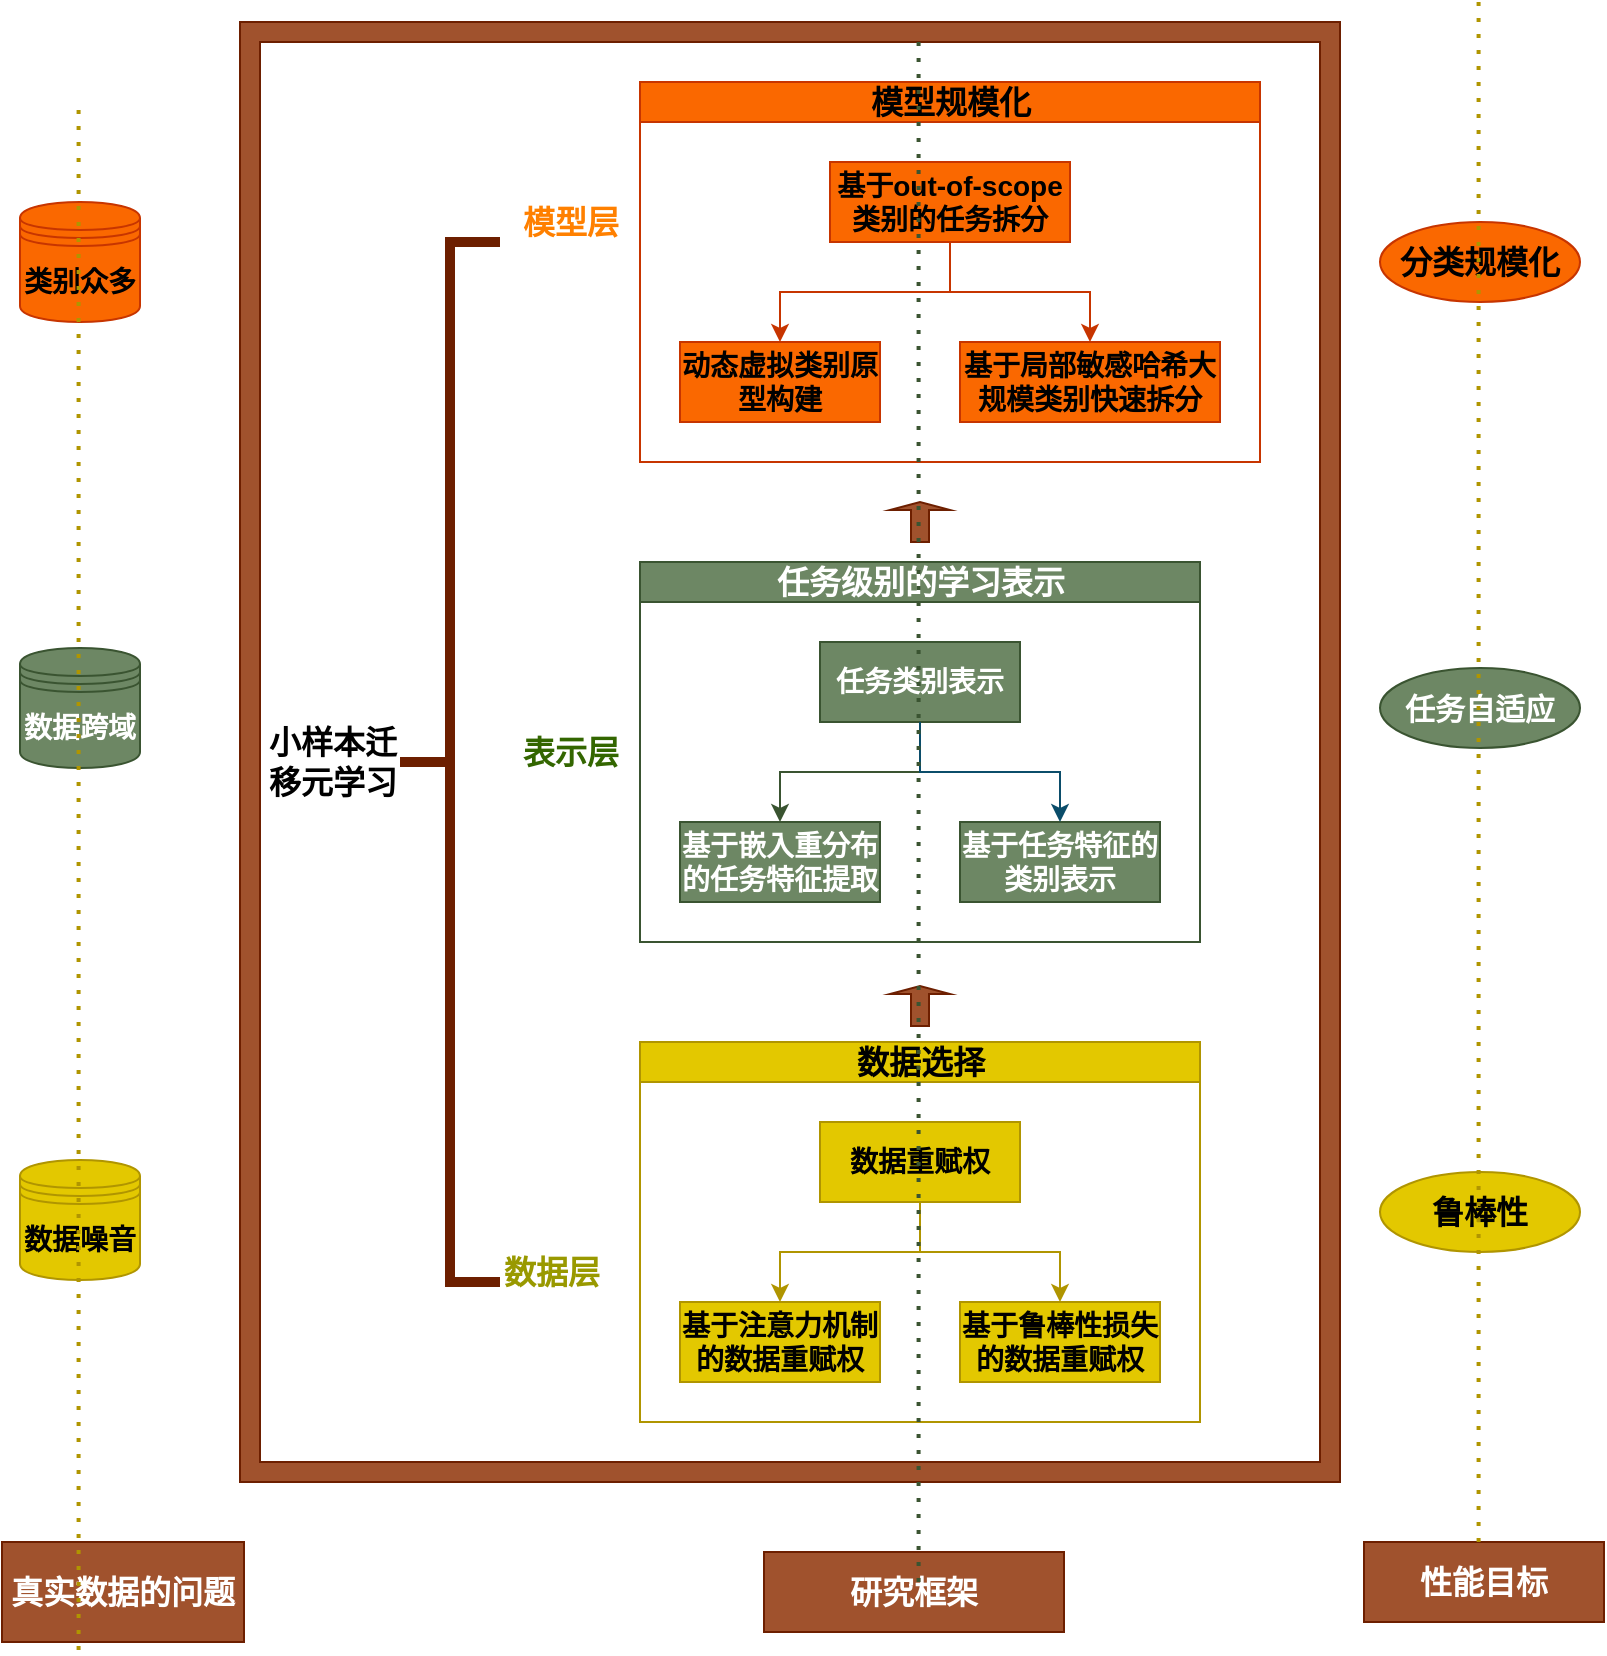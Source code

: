 <mxfile version="14.4.3" type="github">
  <diagram id="4RjPIjwG-TT_1gQvUgw8" name="Page-1">
    <mxGraphModel dx="1117" dy="590" grid="1" gridSize="10" guides="1" tooltips="1" connect="1" arrows="1" fold="1" page="1" pageScale="1" pageWidth="827" pageHeight="1169" math="0" shadow="0">
      <root>
        <mxCell id="0" />
        <mxCell id="1" parent="0" />
        <mxCell id="silThLo5Kyy1Nj9krNFx-1" value="&lt;font style=&quot;font-size: 14px&quot;&gt;&lt;b&gt;数据噪音&lt;/b&gt;&lt;/font&gt;" style="shape=datastore;whiteSpace=wrap;html=1;fillColor=#e3c800;strokeColor=#B09500;" vertex="1" parent="1">
          <mxGeometry x="9" y="689" width="60" height="60" as="geometry" />
        </mxCell>
        <mxCell id="silThLo5Kyy1Nj9krNFx-4" value="&lt;font style=&quot;font-size: 16px&quot;&gt;&lt;b&gt;性能目标&lt;/b&gt;&lt;/font&gt;" style="text;html=1;strokeColor=#6D1F00;fillColor=#a0522d;align=center;verticalAlign=middle;whiteSpace=wrap;rounded=0;fontColor=#ffffff;" vertex="1" parent="1">
          <mxGeometry x="681" y="880" width="120" height="40" as="geometry" />
        </mxCell>
        <mxCell id="silThLo5Kyy1Nj9krNFx-6" value="&lt;font style=&quot;font-size: 14px&quot;&gt;&lt;b&gt;数据跨域&lt;/b&gt;&lt;/font&gt;" style="shape=datastore;whiteSpace=wrap;html=1;fillColor=#6d8764;strokeColor=#3A5431;fontColor=#ffffff;" vertex="1" parent="1">
          <mxGeometry x="9" y="433" width="60" height="60" as="geometry" />
        </mxCell>
        <mxCell id="silThLo5Kyy1Nj9krNFx-7" value="&lt;font style=&quot;font-size: 14px&quot;&gt;&lt;b&gt;类别众多&lt;/b&gt;&lt;/font&gt;" style="shape=datastore;whiteSpace=wrap;html=1;fillColor=#fa6800;strokeColor=#C73500;" vertex="1" parent="1">
          <mxGeometry x="9" y="210" width="60" height="60" as="geometry" />
        </mxCell>
        <mxCell id="silThLo5Kyy1Nj9krNFx-8" value="&lt;font style=&quot;font-size: 16px&quot;&gt;&lt;b&gt;研究框架&lt;/b&gt;&lt;/font&gt;" style="text;html=1;strokeColor=#6D1F00;fillColor=#a0522d;align=center;verticalAlign=middle;whiteSpace=wrap;rounded=0;fontColor=#ffffff;" vertex="1" parent="1">
          <mxGeometry x="381" y="885" width="150" height="40" as="geometry" />
        </mxCell>
        <mxCell id="silThLo5Kyy1Nj9krNFx-10" value="&lt;font style=&quot;font-size: 16px&quot;&gt;&lt;b&gt;鲁棒性&lt;/b&gt;&lt;/font&gt;" style="ellipse;whiteSpace=wrap;html=1;align=center;newEdgeStyle={&quot;edgeStyle&quot;:&quot;entityRelationEdgeStyle&quot;,&quot;startArrow&quot;:&quot;none&quot;,&quot;endArrow&quot;:&quot;none&quot;,&quot;segment&quot;:10,&quot;curved&quot;:1};treeFolding=1;treeMoving=1;fillColor=#e3c800;strokeColor=#B09500;" vertex="1" parent="1">
          <mxGeometry x="689" y="695" width="100" height="40" as="geometry" />
        </mxCell>
        <mxCell id="silThLo5Kyy1Nj9krNFx-11" value="&lt;font style=&quot;font-size: 15px&quot;&gt;&lt;b&gt;任务自适应&lt;/b&gt;&lt;/font&gt;" style="ellipse;whiteSpace=wrap;html=1;align=center;newEdgeStyle={&quot;edgeStyle&quot;:&quot;entityRelationEdgeStyle&quot;,&quot;startArrow&quot;:&quot;none&quot;,&quot;endArrow&quot;:&quot;none&quot;,&quot;segment&quot;:10,&quot;curved&quot;:1};treeFolding=1;treeMoving=1;fillColor=#6d8764;strokeColor=#3A5431;fontColor=#ffffff;" vertex="1" parent="1">
          <mxGeometry x="689" y="443" width="100" height="40" as="geometry" />
        </mxCell>
        <mxCell id="silThLo5Kyy1Nj9krNFx-12" value="&lt;font style=&quot;font-size: 16px&quot;&gt;&lt;b&gt;分类规模化&lt;/b&gt;&lt;/font&gt;" style="ellipse;whiteSpace=wrap;html=1;align=center;newEdgeStyle={&quot;edgeStyle&quot;:&quot;entityRelationEdgeStyle&quot;,&quot;startArrow&quot;:&quot;none&quot;,&quot;endArrow&quot;:&quot;none&quot;,&quot;segment&quot;:10,&quot;curved&quot;:1};treeFolding=1;treeMoving=1;fillColor=#fa6800;strokeColor=#C73500;" vertex="1" parent="1">
          <mxGeometry x="689" y="220" width="100" height="40" as="geometry" />
        </mxCell>
        <mxCell id="silThLo5Kyy1Nj9krNFx-20" value="&lt;font style=&quot;font-size: 16px&quot;&gt;任务级别的学习表示&lt;/font&gt;" style="swimlane;html=1;startSize=20;horizontal=1;childLayout=treeLayout;horizontalTree=0;resizable=0;containerType=tree;fillColor=#6d8764;strokeColor=#3A5431;fontColor=#ffffff;" vertex="1" parent="1">
          <mxGeometry x="319" y="390" width="280" height="190" as="geometry" />
        </mxCell>
        <mxCell id="silThLo5Kyy1Nj9krNFx-21" value="&lt;font style=&quot;font-size: 14px&quot;&gt;&lt;b&gt;任务类别表示&lt;/b&gt;&lt;/font&gt;" style="whiteSpace=wrap;html=1;fillColor=#6d8764;strokeColor=#3A5431;fontColor=#ffffff;" vertex="1" parent="silThLo5Kyy1Nj9krNFx-20">
          <mxGeometry x="90" y="40" width="100" height="40" as="geometry" />
        </mxCell>
        <mxCell id="silThLo5Kyy1Nj9krNFx-22" value="&lt;font style=&quot;font-size: 14px&quot;&gt;&lt;b&gt;基于嵌入重分布的任务特征提取&lt;/b&gt;&lt;/font&gt;" style="whiteSpace=wrap;html=1;fillColor=#6d8764;strokeColor=#3A5431;fontColor=#ffffff;" vertex="1" parent="silThLo5Kyy1Nj9krNFx-20">
          <mxGeometry x="20" y="130" width="100" height="40" as="geometry" />
        </mxCell>
        <mxCell id="silThLo5Kyy1Nj9krNFx-23" value="" style="edgeStyle=elbowEdgeStyle;elbow=vertical;html=1;rounded=0;strokeColor=#3A5431;fillColor=#6d8764;" edge="1" parent="silThLo5Kyy1Nj9krNFx-20" source="silThLo5Kyy1Nj9krNFx-21" target="silThLo5Kyy1Nj9krNFx-22">
          <mxGeometry relative="1" as="geometry" />
        </mxCell>
        <mxCell id="silThLo5Kyy1Nj9krNFx-24" value="&lt;font style=&quot;font-size: 14px&quot;&gt;&lt;b&gt;基于任务特征的类别表示&lt;/b&gt;&lt;/font&gt;" style="whiteSpace=wrap;html=1;fillColor=#6d8764;strokeColor=#3A5431;fontColor=#ffffff;" vertex="1" parent="silThLo5Kyy1Nj9krNFx-20">
          <mxGeometry x="160" y="130" width="100" height="40" as="geometry" />
        </mxCell>
        <mxCell id="silThLo5Kyy1Nj9krNFx-25" value="" style="edgeStyle=elbowEdgeStyle;elbow=vertical;html=1;rounded=0;strokeColor=#0B4D6A;" edge="1" parent="silThLo5Kyy1Nj9krNFx-20" source="silThLo5Kyy1Nj9krNFx-21" target="silThLo5Kyy1Nj9krNFx-24">
          <mxGeometry relative="1" as="geometry" />
        </mxCell>
        <mxCell id="silThLo5Kyy1Nj9krNFx-26" value="&lt;font style=&quot;font-size: 16px&quot;&gt;模型规模化&lt;/font&gt;" style="swimlane;html=1;startSize=20;horizontal=1;childLayout=treeLayout;horizontalTree=0;resizable=0;containerType=tree;fillColor=#fa6800;strokeColor=#C73500;" vertex="1" parent="1">
          <mxGeometry x="319" y="150" width="310" height="190" as="geometry" />
        </mxCell>
        <mxCell id="silThLo5Kyy1Nj9krNFx-27" value="&lt;font style=&quot;font-size: 14px&quot;&gt;&lt;b&gt;基于out-of-scope类别的任务拆分&lt;/b&gt;&lt;/font&gt;" style="whiteSpace=wrap;html=1;fillColor=#fa6800;strokeColor=#C73500;" vertex="1" parent="silThLo5Kyy1Nj9krNFx-26">
          <mxGeometry x="95" y="40" width="120" height="40" as="geometry" />
        </mxCell>
        <mxCell id="silThLo5Kyy1Nj9krNFx-28" value="&lt;font style=&quot;font-size: 14px&quot;&gt;&lt;b&gt;动态虚拟类别原型构建&lt;/b&gt;&lt;/font&gt;" style="whiteSpace=wrap;html=1;fillColor=#fa6800;strokeColor=#C73500;" vertex="1" parent="silThLo5Kyy1Nj9krNFx-26">
          <mxGeometry x="20" y="130" width="100" height="40" as="geometry" />
        </mxCell>
        <mxCell id="silThLo5Kyy1Nj9krNFx-29" value="" style="edgeStyle=elbowEdgeStyle;elbow=vertical;html=1;rounded=0;strokeColor=#C73500;fillColor=#fa6800;" edge="1" parent="silThLo5Kyy1Nj9krNFx-26" source="silThLo5Kyy1Nj9krNFx-27" target="silThLo5Kyy1Nj9krNFx-28">
          <mxGeometry relative="1" as="geometry" />
        </mxCell>
        <mxCell id="silThLo5Kyy1Nj9krNFx-30" value="&lt;font style=&quot;font-size: 14px&quot;&gt;&lt;b&gt;基于局部敏感哈希大规模类别快速拆分&lt;/b&gt;&lt;/font&gt;" style="whiteSpace=wrap;html=1;fillColor=#fa6800;strokeColor=#C73500;" vertex="1" parent="silThLo5Kyy1Nj9krNFx-26">
          <mxGeometry x="160" y="130" width="130" height="40" as="geometry" />
        </mxCell>
        <mxCell id="silThLo5Kyy1Nj9krNFx-31" value="" style="edgeStyle=elbowEdgeStyle;elbow=vertical;html=1;rounded=0;strokeColor=#C73500;fillColor=#fa6800;" edge="1" parent="silThLo5Kyy1Nj9krNFx-26" source="silThLo5Kyy1Nj9krNFx-27" target="silThLo5Kyy1Nj9krNFx-30">
          <mxGeometry relative="1" as="geometry" />
        </mxCell>
        <mxCell id="silThLo5Kyy1Nj9krNFx-36" value="&lt;font style=&quot;font-size: 16px&quot;&gt;数据选择&lt;/font&gt;" style="swimlane;html=1;startSize=20;horizontal=1;childLayout=treeLayout;horizontalTree=0;resizable=0;containerType=tree;fillColor=#e3c800;strokeColor=#B09500;" vertex="1" parent="1">
          <mxGeometry x="319" y="630" width="280" height="190" as="geometry" />
        </mxCell>
        <mxCell id="silThLo5Kyy1Nj9krNFx-37" value="&lt;font style=&quot;font-size: 14px&quot;&gt;&lt;b&gt;数据重赋权&lt;/b&gt;&lt;/font&gt;" style="whiteSpace=wrap;html=1;fillColor=#e3c800;strokeColor=#B09500;" vertex="1" parent="silThLo5Kyy1Nj9krNFx-36">
          <mxGeometry x="90" y="40" width="100" height="40" as="geometry" />
        </mxCell>
        <mxCell id="silThLo5Kyy1Nj9krNFx-38" value="&lt;font style=&quot;font-size: 14px&quot;&gt;&lt;b&gt;基于注意力机制的数据重赋权&lt;/b&gt;&lt;/font&gt;" style="whiteSpace=wrap;html=1;fillColor=#e3c800;strokeColor=#B09500;" vertex="1" parent="silThLo5Kyy1Nj9krNFx-36">
          <mxGeometry x="20" y="130" width="100" height="40" as="geometry" />
        </mxCell>
        <mxCell id="silThLo5Kyy1Nj9krNFx-39" value="" style="edgeStyle=elbowEdgeStyle;elbow=vertical;html=1;rounded=0;strokeColor=#B09500;fillColor=#e3c800;" edge="1" parent="silThLo5Kyy1Nj9krNFx-36" source="silThLo5Kyy1Nj9krNFx-37" target="silThLo5Kyy1Nj9krNFx-38">
          <mxGeometry relative="1" as="geometry" />
        </mxCell>
        <mxCell id="silThLo5Kyy1Nj9krNFx-40" value="&lt;font style=&quot;font-size: 14px&quot;&gt;&lt;b&gt;基于鲁棒性损失的数据重赋权&lt;/b&gt;&lt;/font&gt;" style="whiteSpace=wrap;html=1;fillColor=#e3c800;strokeColor=#B09500;" vertex="1" parent="silThLo5Kyy1Nj9krNFx-36">
          <mxGeometry x="160" y="130" width="100" height="40" as="geometry" />
        </mxCell>
        <mxCell id="silThLo5Kyy1Nj9krNFx-41" value="" style="edgeStyle=elbowEdgeStyle;elbow=vertical;html=1;rounded=0;strokeColor=#B09500;fillColor=#e3c800;" edge="1" parent="silThLo5Kyy1Nj9krNFx-36" source="silThLo5Kyy1Nj9krNFx-37" target="silThLo5Kyy1Nj9krNFx-40">
          <mxGeometry relative="1" as="geometry" />
        </mxCell>
        <mxCell id="silThLo5Kyy1Nj9krNFx-43" value="&lt;font style=&quot;font-size: 16px&quot;&gt;&lt;b&gt;真实数据的问题&lt;/b&gt;&lt;/font&gt;" style="text;html=1;strokeColor=#6D1F00;fillColor=#a0522d;align=center;verticalAlign=middle;whiteSpace=wrap;rounded=0;fontColor=#ffffff;" vertex="1" parent="1">
          <mxGeometry y="880" width="121" height="50" as="geometry" />
        </mxCell>
        <mxCell id="silThLo5Kyy1Nj9krNFx-49" value="" style="shape=singleArrow;direction=north;whiteSpace=wrap;html=1;fillColor=#a0522d;strokeColor=#6D1F00;fontColor=#ffffff;" vertex="1" parent="1">
          <mxGeometry x="444" y="602" width="30" height="20" as="geometry" />
        </mxCell>
        <mxCell id="silThLo5Kyy1Nj9krNFx-50" value="" style="shape=singleArrow;direction=north;whiteSpace=wrap;html=1;fillColor=#a0522d;strokeColor=#6D1F00;fontColor=#ffffff;" vertex="1" parent="1">
          <mxGeometry x="444" y="360" width="30" height="20" as="geometry" />
        </mxCell>
        <mxCell id="silThLo5Kyy1Nj9krNFx-59" value="" style="verticalLabelPosition=bottom;verticalAlign=top;html=1;shape=mxgraph.basic.frame;dx=10;fillColor=#a0522d;strokeColor=#6D1F00;fontColor=#ffffff;" vertex="1" parent="1">
          <mxGeometry x="119" y="120" width="550" height="730" as="geometry" />
        </mxCell>
        <mxCell id="silThLo5Kyy1Nj9krNFx-60" value="" style="strokeWidth=5;html=1;shape=mxgraph.flowchart.annotation_2;align=left;labelPosition=right;pointerEvents=1;fillColor=#a0522d;labelBorderColor=#000000;strokeColor=#6D1F00;fontColor=#ffffff;" vertex="1" parent="1">
          <mxGeometry x="199" y="230" width="50" height="520" as="geometry" />
        </mxCell>
        <mxCell id="silThLo5Kyy1Nj9krNFx-62" value="&lt;font style=&quot;font-size: 16px&quot; color=&quot;#ff8000&quot;&gt;模型层&lt;/font&gt;" style="text;html=1;strokeColor=none;fillColor=none;align=center;verticalAlign=middle;whiteSpace=wrap;rounded=0;fontStyle=1;" vertex="1" parent="1">
          <mxGeometry x="259" y="210" width="51" height="20" as="geometry" />
        </mxCell>
        <mxCell id="silThLo5Kyy1Nj9krNFx-64" value="&lt;font color=&quot;#336600&quot;&gt;表示层&lt;/font&gt;" style="text;html=1;strokeColor=none;fillColor=none;align=center;verticalAlign=middle;whiteSpace=wrap;rounded=0;fontSize=16;fontStyle=1;" vertex="1" parent="1">
          <mxGeometry x="259" y="475" width="51" height="20" as="geometry" />
        </mxCell>
        <mxCell id="silThLo5Kyy1Nj9krNFx-67" value="&lt;font color=&quot;#999900&quot;&gt;数据层&lt;/font&gt;" style="text;html=1;strokeColor=none;fillColor=none;align=center;verticalAlign=middle;whiteSpace=wrap;rounded=0;fontSize=16;fontStyle=1;" vertex="1" parent="1">
          <mxGeometry x="250" y="735" width="50" height="20" as="geometry" />
        </mxCell>
        <mxCell id="silThLo5Kyy1Nj9krNFx-68" value="&lt;font style=&quot;font-size: 16px;&quot;&gt;小样本迁移元学习&lt;/font&gt;" style="text;html=1;strokeColor=none;fillColor=none;align=center;verticalAlign=middle;whiteSpace=wrap;rounded=0;fontSize=16;fontStyle=1" vertex="1" parent="1">
          <mxGeometry x="130" y="480" width="71" height="20" as="geometry" />
        </mxCell>
        <mxCell id="silThLo5Kyy1Nj9krNFx-69" value="" style="endArrow=none;dashed=1;html=1;dashPattern=1 3;strokeWidth=2;strokeColor=#3A5431;fillColor=#6d8764;" edge="1" parent="1">
          <mxGeometry width="50" height="50" relative="1" as="geometry">
            <mxPoint x="458.29" y="900" as="sourcePoint" />
            <mxPoint x="458.29" y="130" as="targetPoint" />
          </mxGeometry>
        </mxCell>
        <mxCell id="silThLo5Kyy1Nj9krNFx-70" value="" style="endArrow=none;dashed=1;html=1;dashPattern=1 3;strokeWidth=2;strokeColor=#B09500;fillColor=#e3c800;" edge="1" parent="1">
          <mxGeometry width="50" height="50" relative="1" as="geometry">
            <mxPoint x="738.29" y="880" as="sourcePoint" />
            <mxPoint x="738.29" y="110" as="targetPoint" />
          </mxGeometry>
        </mxCell>
        <mxCell id="silThLo5Kyy1Nj9krNFx-72" value="" style="endArrow=none;dashed=1;html=1;dashPattern=1 3;strokeWidth=2;strokeColor=#B09500;fillColor=#e3c800;" edge="1" parent="1">
          <mxGeometry width="50" height="50" relative="1" as="geometry">
            <mxPoint x="38.29" y="934" as="sourcePoint" />
            <mxPoint x="38.29" y="164" as="targetPoint" />
          </mxGeometry>
        </mxCell>
      </root>
    </mxGraphModel>
  </diagram>
</mxfile>
